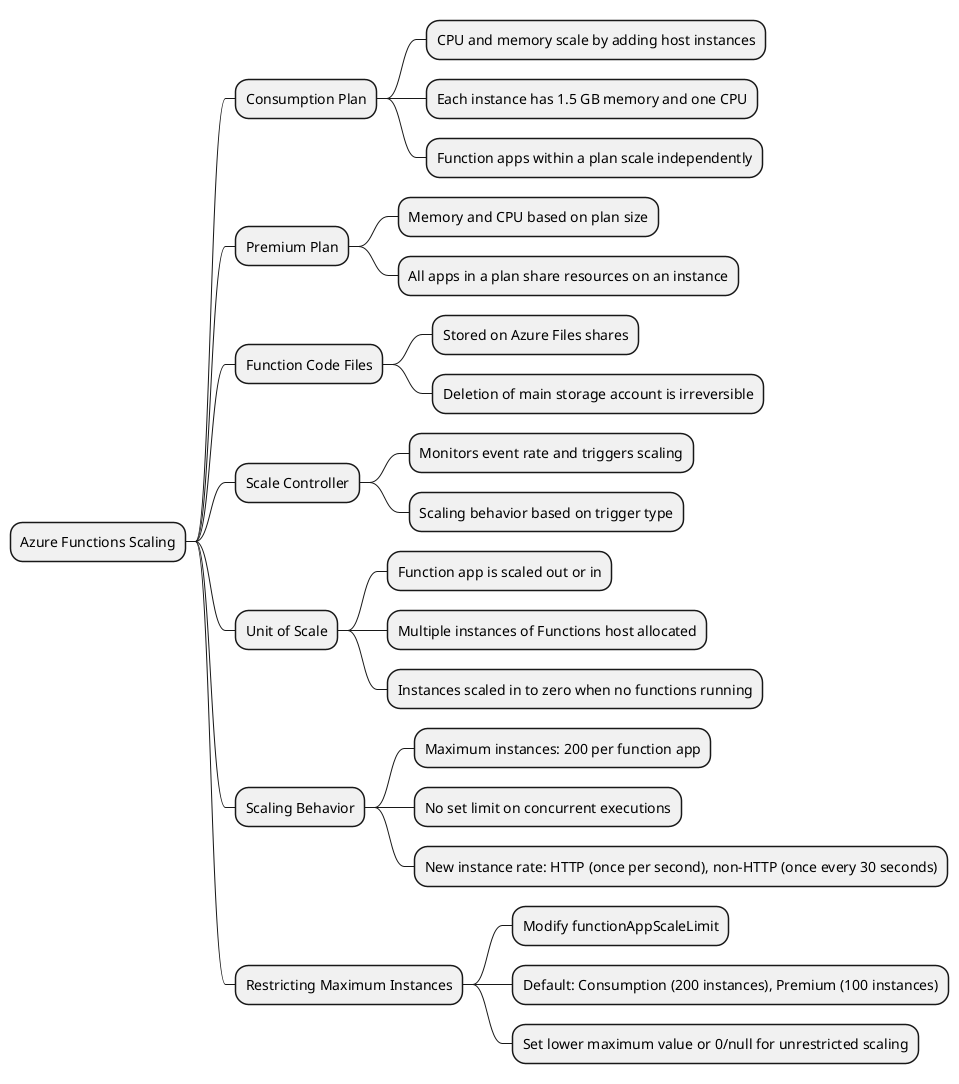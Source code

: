 @startmindmap
* Azure Functions Scaling
** Consumption Plan
*** CPU and memory scale by adding host instances
*** Each instance has 1.5 GB memory and one CPU
*** Function apps within a plan scale independently
** Premium Plan
*** Memory and CPU based on plan size
*** All apps in a plan share resources on an instance
** Function Code Files
*** Stored on Azure Files shares
*** Deletion of main storage account is irreversible
** Scale Controller
*** Monitors event rate and triggers scaling
*** Scaling behavior based on trigger type
** Unit of Scale
*** Function app is scaled out or in
*** Multiple instances of Functions host allocated
*** Instances scaled in to zero when no functions running
** Scaling Behavior
*** Maximum instances: 200 per function app
*** No set limit on concurrent executions
*** New instance rate: HTTP (once per second), non-HTTP (once every 30 seconds)
** Restricting Maximum Instances
*** Modify functionAppScaleLimit
*** Default: Consumption (200 instances), Premium (100 instances)
*** Set lower maximum value or 0/null for unrestricted scaling
@endmindmap
